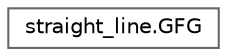 digraph "Graphical Class Hierarchy"
{
 // LATEX_PDF_SIZE
  bgcolor="transparent";
  edge [fontname=Helvetica,fontsize=10,labelfontname=Helvetica,labelfontsize=10];
  node [fontname=Helvetica,fontsize=10,shape=box,height=0.2,width=0.4];
  rankdir="LR";
  Node0 [id="Node000000",label="straight_line.GFG",height=0.2,width=0.4,color="grey40", fillcolor="white", style="filled",URL="$classstraight__line_1_1_g_f_g.html",tooltip=" "];
}
